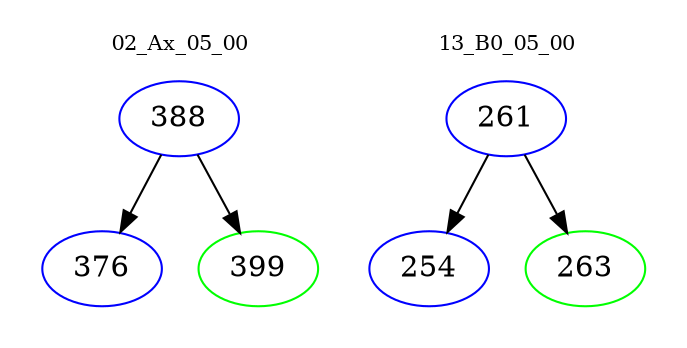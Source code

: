 digraph{
subgraph cluster_0 {
color = white
label = "02_Ax_05_00";
fontsize=10;
T0_388 [label="388", color="blue"]
T0_388 -> T0_376 [color="black"]
T0_376 [label="376", color="blue"]
T0_388 -> T0_399 [color="black"]
T0_399 [label="399", color="green"]
}
subgraph cluster_1 {
color = white
label = "13_B0_05_00";
fontsize=10;
T1_261 [label="261", color="blue"]
T1_261 -> T1_254 [color="black"]
T1_254 [label="254", color="blue"]
T1_261 -> T1_263 [color="black"]
T1_263 [label="263", color="green"]
}
}
